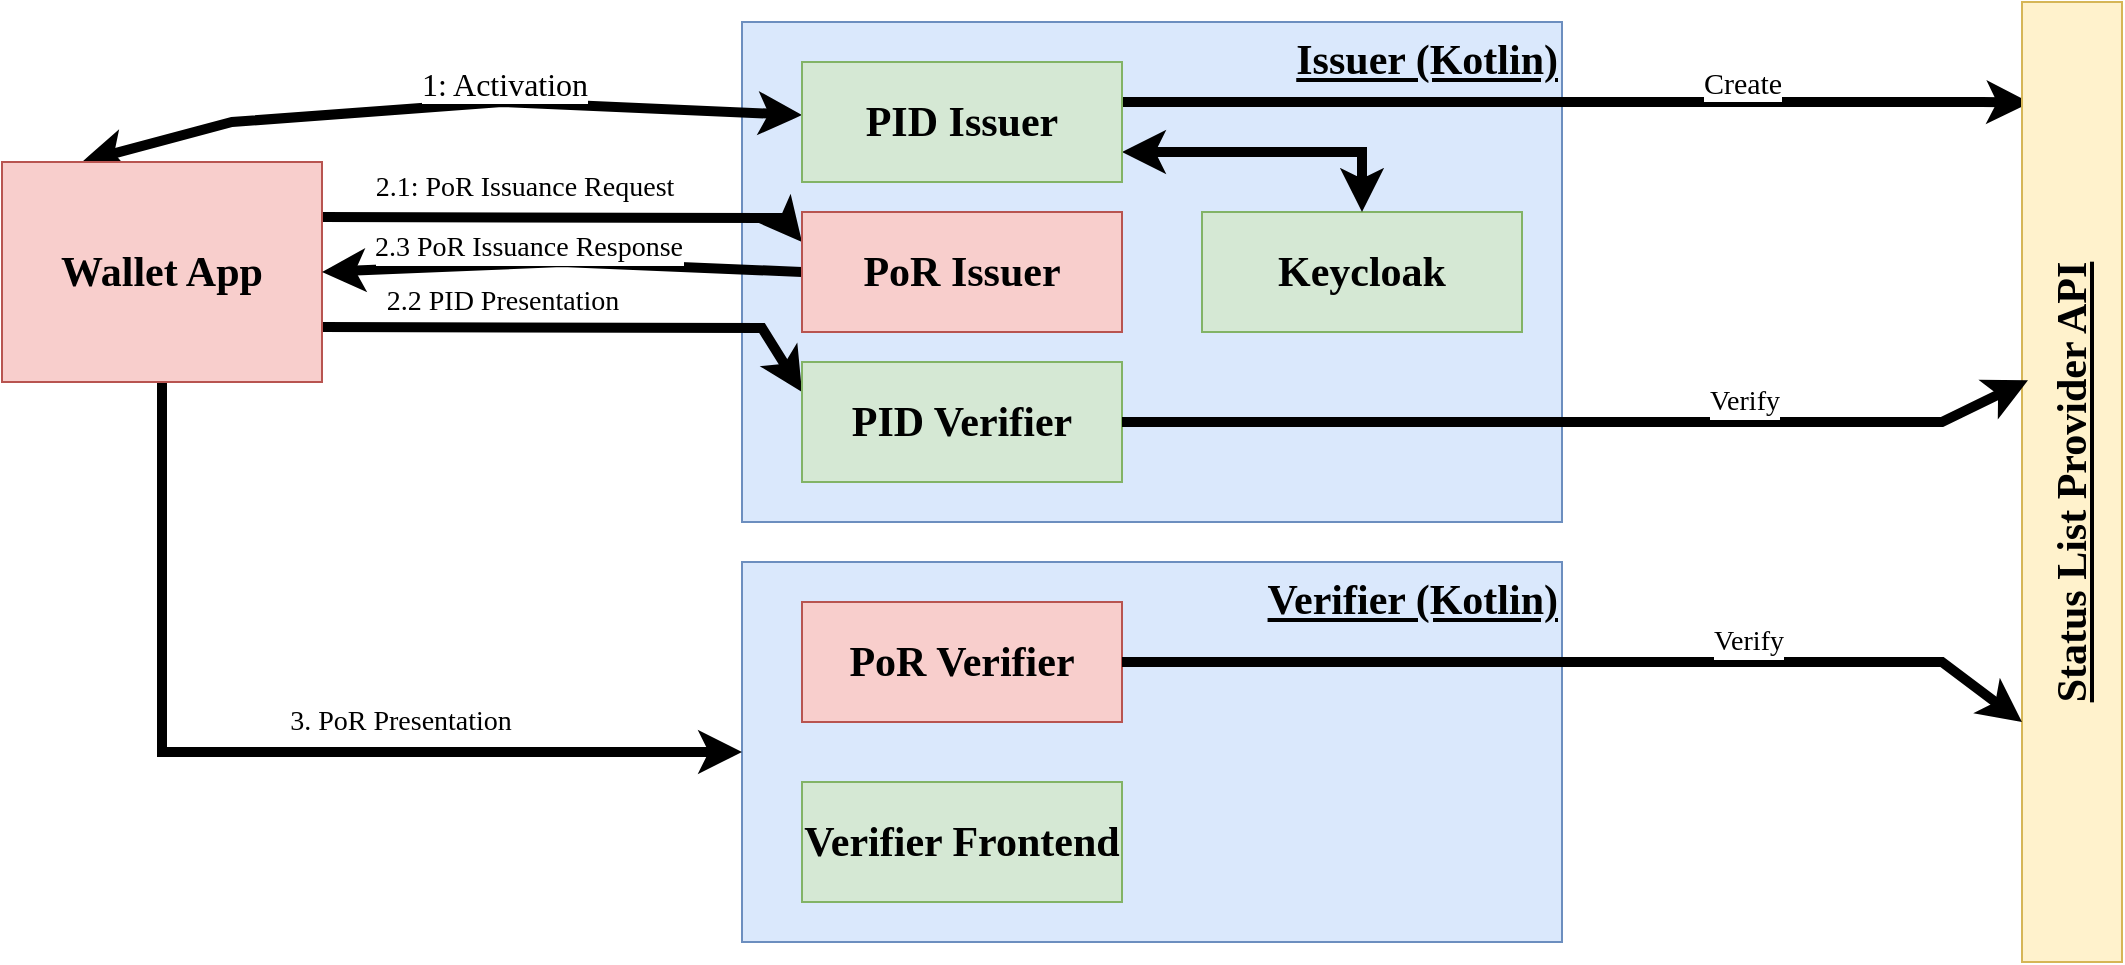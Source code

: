 <mxfile version="24.7.8">
  <diagram name="Page-1" id="5f0bae14-7c28-e335-631c-24af17079c00">
    <mxGraphModel dx="1666" dy="1311" grid="1" gridSize="10" guides="1" tooltips="1" connect="1" arrows="1" fold="1" page="1" pageScale="1" pageWidth="1100" pageHeight="850" background="none" math="0" shadow="0">
      <root>
        <mxCell id="0" />
        <mxCell id="1" parent="0" />
        <mxCell id="_zcyrAE1XlDYXKDkILNu-22" value="Verifier (Kotlin)" style="rounded=0;whiteSpace=wrap;html=1;align=right;verticalAlign=top;fontFamily=Times New Roman;fontSize=21;fontStyle=5;fillColor=#dae8fc;strokeColor=#6c8ebf;" parent="1" vertex="1">
          <mxGeometry x="410" y="400" width="410" height="190" as="geometry" />
        </mxCell>
        <mxCell id="_zcyrAE1XlDYXKDkILNu-2" value="Issuer (Kotlin)" style="rounded=0;whiteSpace=wrap;html=1;align=right;verticalAlign=top;fontFamily=Times New Roman;fontSize=21;fontStyle=5;fillColor=#dae8fc;strokeColor=#6c8ebf;" parent="1" vertex="1">
          <mxGeometry x="410" y="130" width="410" height="250" as="geometry" />
        </mxCell>
        <mxCell id="_zcyrAE1XlDYXKDkILNu-7" style="rounded=0;orthogonalLoop=1;jettySize=auto;html=1;exitX=0.25;exitY=0;exitDx=0;exitDy=0;fontFamily=Times New Roman;fontSize=12;startArrow=classic;startFill=1;strokeWidth=5;" parent="1" source="_zcyrAE1XlDYXKDkILNu-1" target="_zcyrAE1XlDYXKDkILNu-4" edge="1">
          <mxGeometry relative="1" as="geometry">
            <Array as="points">
              <mxPoint x="155" y="180" />
              <mxPoint x="290" y="170" />
            </Array>
          </mxGeometry>
        </mxCell>
        <mxCell id="_zcyrAE1XlDYXKDkILNu-8" value="1: Activation" style="edgeLabel;html=1;align=center;verticalAlign=middle;resizable=0;points=[];fontFamily=Times New Roman;fontSize=16;" parent="_zcyrAE1XlDYXKDkILNu-7" vertex="1" connectable="0">
          <mxGeometry x="0.115" y="-4" relative="1" as="geometry">
            <mxPoint x="11" y="-14" as="offset" />
          </mxGeometry>
        </mxCell>
        <mxCell id="_zcyrAE1XlDYXKDkILNu-10" style="rounded=0;orthogonalLoop=1;jettySize=auto;html=1;exitX=1;exitY=0.25;exitDx=0;exitDy=0;entryX=0;entryY=0.25;entryDx=0;entryDy=0;strokeWidth=5;" parent="1" source="_zcyrAE1XlDYXKDkILNu-1" target="_zcyrAE1XlDYXKDkILNu-6" edge="1">
          <mxGeometry relative="1" as="geometry">
            <Array as="points">
              <mxPoint x="430" y="228" />
            </Array>
          </mxGeometry>
        </mxCell>
        <mxCell id="_zcyrAE1XlDYXKDkILNu-16" value="2.1: PoR Issuance Request " style="edgeLabel;html=1;align=center;verticalAlign=middle;resizable=0;points=[];fontFamily=Times New Roman;fontSize=14;" parent="_zcyrAE1XlDYXKDkILNu-10" vertex="1" connectable="0">
          <mxGeometry x="-0.183" y="-1" relative="1" as="geometry">
            <mxPoint y="-16" as="offset" />
          </mxGeometry>
        </mxCell>
        <mxCell id="_zcyrAE1XlDYXKDkILNu-17" value="2.2 PID Presentation" style="rounded=0;orthogonalLoop=1;jettySize=auto;html=1;exitX=1;exitY=0.75;exitDx=0;exitDy=0;fontFamily=Times New Roman;fontSize=14;entryX=0;entryY=0.25;entryDx=0;entryDy=0;strokeWidth=5;" parent="1" source="_zcyrAE1XlDYXKDkILNu-1" target="_zcyrAE1XlDYXKDkILNu-5" edge="1">
          <mxGeometry x="-0.304" y="13" relative="1" as="geometry">
            <mxPoint x="200" y="277.5" as="sourcePoint" />
            <mxPoint x="440" y="310" as="targetPoint" />
            <Array as="points">
              <mxPoint x="420" y="283" />
            </Array>
            <mxPoint as="offset" />
          </mxGeometry>
        </mxCell>
        <mxCell id="_zcyrAE1XlDYXKDkILNu-25" style="edgeStyle=orthogonalEdgeStyle;rounded=0;orthogonalLoop=1;jettySize=auto;html=1;entryX=0;entryY=0.5;entryDx=0;entryDy=0;fontFamily=Times New Roman;fontSize=14;strokeWidth=5;" parent="1" source="_zcyrAE1XlDYXKDkILNu-1" target="_zcyrAE1XlDYXKDkILNu-22" edge="1">
          <mxGeometry relative="1" as="geometry">
            <mxPoint x="370" y="570" as="targetPoint" />
            <Array as="points">
              <mxPoint x="120" y="495" />
            </Array>
          </mxGeometry>
        </mxCell>
        <mxCell id="_zcyrAE1XlDYXKDkILNu-26" value="3. PoR Presentation" style="edgeLabel;html=1;align=center;verticalAlign=middle;resizable=0;points=[];fontSize=14;fontFamily=Times New Roman;" parent="_zcyrAE1XlDYXKDkILNu-25" vertex="1" connectable="0">
          <mxGeometry x="0.278" y="1" relative="1" as="geometry">
            <mxPoint y="-14" as="offset" />
          </mxGeometry>
        </mxCell>
        <mxCell id="_zcyrAE1XlDYXKDkILNu-1" value="Wallet App" style="rounded=0;whiteSpace=wrap;html=1;fontFamily=Times New Roman;fontSize=21;fontStyle=1;fillColor=#f8cecc;strokeColor=#b85450;" parent="1" vertex="1">
          <mxGeometry x="40" y="200" width="160" height="110" as="geometry" />
        </mxCell>
        <mxCell id="_zcyrAE1XlDYXKDkILNu-3" value="Keycloak" style="rounded=0;whiteSpace=wrap;html=1;fontFamily=Times New Roman;fontSize=21;fontStyle=1;fillColor=#d5e8d4;strokeColor=#82b366;" parent="1" vertex="1">
          <mxGeometry x="640" y="225" width="160" height="60" as="geometry" />
        </mxCell>
        <mxCell id="_zcyrAE1XlDYXKDkILNu-21" style="edgeStyle=orthogonalEdgeStyle;rounded=0;orthogonalLoop=1;jettySize=auto;html=1;entryX=0.5;entryY=0;entryDx=0;entryDy=0;startArrow=classic;startFill=1;exitX=1;exitY=0.75;exitDx=0;exitDy=0;strokeWidth=5;" parent="1" source="_zcyrAE1XlDYXKDkILNu-4" target="_zcyrAE1XlDYXKDkILNu-3" edge="1">
          <mxGeometry relative="1" as="geometry" />
        </mxCell>
        <mxCell id="_zcyrAE1XlDYXKDkILNu-28" value="Create" style="rounded=0;orthogonalLoop=1;jettySize=auto;html=1;exitX=1;exitY=0.25;exitDx=0;exitDy=0;entryX=0.083;entryY=0.105;entryDx=0;entryDy=0;fontSize=15;fontFamily=Times New Roman;entryPerimeter=0;strokeWidth=5;" parent="1" target="_zcyrAE1XlDYXKDkILNu-27" edge="1">
          <mxGeometry x="0.365" y="10" relative="1" as="geometry">
            <mxPoint x="600" y="170" as="sourcePoint" />
            <mxPoint x="1050" y="245" as="targetPoint" />
            <Array as="points">
              <mxPoint x="1030" y="170" />
            </Array>
            <mxPoint as="offset" />
          </mxGeometry>
        </mxCell>
        <mxCell id="_zcyrAE1XlDYXKDkILNu-4" value="PID Issuer" style="rounded=0;whiteSpace=wrap;html=1;fontFamily=Times New Roman;fontSize=21;fontStyle=1;fillColor=#d5e8d4;strokeColor=#82b366;" parent="1" vertex="1">
          <mxGeometry x="440" y="150" width="160" height="60" as="geometry" />
        </mxCell>
        <mxCell id="_zcyrAE1XlDYXKDkILNu-5" value="PID Verifier" style="rounded=0;whiteSpace=wrap;html=1;fontFamily=Times New Roman;fontSize=21;fontStyle=1;fillColor=#d5e8d4;strokeColor=#82b366;" parent="1" vertex="1">
          <mxGeometry x="440" y="300" width="160" height="60" as="geometry" />
        </mxCell>
        <mxCell id="_zcyrAE1XlDYXKDkILNu-19" style="rounded=0;orthogonalLoop=1;jettySize=auto;html=1;exitX=0;exitY=0.5;exitDx=0;exitDy=0;entryX=1;entryY=0.5;entryDx=0;entryDy=0;strokeWidth=5;" parent="1" source="_zcyrAE1XlDYXKDkILNu-6" target="_zcyrAE1XlDYXKDkILNu-1" edge="1">
          <mxGeometry relative="1" as="geometry">
            <mxPoint x="230" y="260" as="targetPoint" />
            <Array as="points">
              <mxPoint x="320" y="250" />
            </Array>
          </mxGeometry>
        </mxCell>
        <mxCell id="_zcyrAE1XlDYXKDkILNu-20" value="2.3 PoR Issuance Response" style="edgeLabel;html=1;align=center;verticalAlign=middle;resizable=0;points=[];fontFamily=Times New Roman;fontSize=14;" parent="_zcyrAE1XlDYXKDkILNu-19" vertex="1" connectable="0">
          <mxGeometry x="0.569" y="2" relative="1" as="geometry">
            <mxPoint x="51" y="-12" as="offset" />
          </mxGeometry>
        </mxCell>
        <mxCell id="_zcyrAE1XlDYXKDkILNu-6" value="PoR Issuer" style="rounded=0;whiteSpace=wrap;html=1;fontFamily=Times New Roman;fontSize=21;fontStyle=1;fillColor=#f8cecc;strokeColor=#b85450;" parent="1" vertex="1">
          <mxGeometry x="440" y="225" width="160" height="60" as="geometry" />
        </mxCell>
        <mxCell id="_zcyrAE1XlDYXKDkILNu-23" value="PoR Verifier" style="rounded=0;whiteSpace=wrap;html=1;fontFamily=Times New Roman;fontSize=21;fontStyle=1;fillColor=#f8cecc;strokeColor=#b85450;" parent="1" vertex="1">
          <mxGeometry x="440" y="420" width="160" height="60" as="geometry" />
        </mxCell>
        <mxCell id="_zcyrAE1XlDYXKDkILNu-24" value="Verifier Frontend" style="rounded=0;whiteSpace=wrap;html=1;fontFamily=Times New Roman;fontSize=21;fontStyle=1;fillColor=#d5e8d4;strokeColor=#82b366;" parent="1" vertex="1">
          <mxGeometry x="440" y="510" width="160" height="60" as="geometry" />
        </mxCell>
        <mxCell id="_zcyrAE1XlDYXKDkILNu-27" value="Status List Provider API " style="rounded=0;whiteSpace=wrap;html=1;align=center;verticalAlign=middle;fontFamily=Times New Roman;fontSize=21;fontStyle=5;direction=east;horizontal=0;fillColor=#fff2cc;strokeColor=#d6b656;" parent="1" vertex="1">
          <mxGeometry x="1050" y="120" width="50" height="480" as="geometry" />
        </mxCell>
        <mxCell id="_zcyrAE1XlDYXKDkILNu-29" style="rounded=0;orthogonalLoop=1;jettySize=auto;html=1;exitX=1;exitY=0.5;exitDx=0;exitDy=0;entryX=0;entryY=0.75;entryDx=0;entryDy=0;strokeWidth=5;" parent="1" source="_zcyrAE1XlDYXKDkILNu-23" target="_zcyrAE1XlDYXKDkILNu-27" edge="1">
          <mxGeometry relative="1" as="geometry">
            <Array as="points">
              <mxPoint x="1010" y="450" />
            </Array>
          </mxGeometry>
        </mxCell>
        <mxCell id="_zcyrAE1XlDYXKDkILNu-30" value="Verify" style="edgeLabel;html=1;align=center;verticalAlign=middle;resizable=0;points=[];fontFamily=Times New Roman;fontSize=14;" parent="_zcyrAE1XlDYXKDkILNu-29" vertex="1" connectable="0">
          <mxGeometry x="0.454" y="-1" relative="1" as="geometry">
            <mxPoint x="-22" y="-11" as="offset" />
          </mxGeometry>
        </mxCell>
        <mxCell id="IYS9dAaUK9KgE7nusEeD-1" style="rounded=0;orthogonalLoop=1;jettySize=auto;html=1;entryX=0.06;entryY=0.394;entryDx=0;entryDy=0;entryPerimeter=0;strokeWidth=5;" edge="1" parent="1" source="_zcyrAE1XlDYXKDkILNu-5" target="_zcyrAE1XlDYXKDkILNu-27">
          <mxGeometry relative="1" as="geometry">
            <Array as="points">
              <mxPoint x="1010" y="330" />
            </Array>
            <mxPoint x="610" y="460" as="sourcePoint" />
            <mxPoint x="1060" y="490" as="targetPoint" />
          </mxGeometry>
        </mxCell>
        <mxCell id="IYS9dAaUK9KgE7nusEeD-2" value="Verify" style="edgeLabel;html=1;align=center;verticalAlign=middle;resizable=0;points=[];fontFamily=Times New Roman;fontSize=14;" vertex="1" connectable="0" parent="IYS9dAaUK9KgE7nusEeD-1">
          <mxGeometry x="0.454" y="-1" relative="1" as="geometry">
            <mxPoint x="-22" y="-11" as="offset" />
          </mxGeometry>
        </mxCell>
      </root>
    </mxGraphModel>
  </diagram>
</mxfile>
